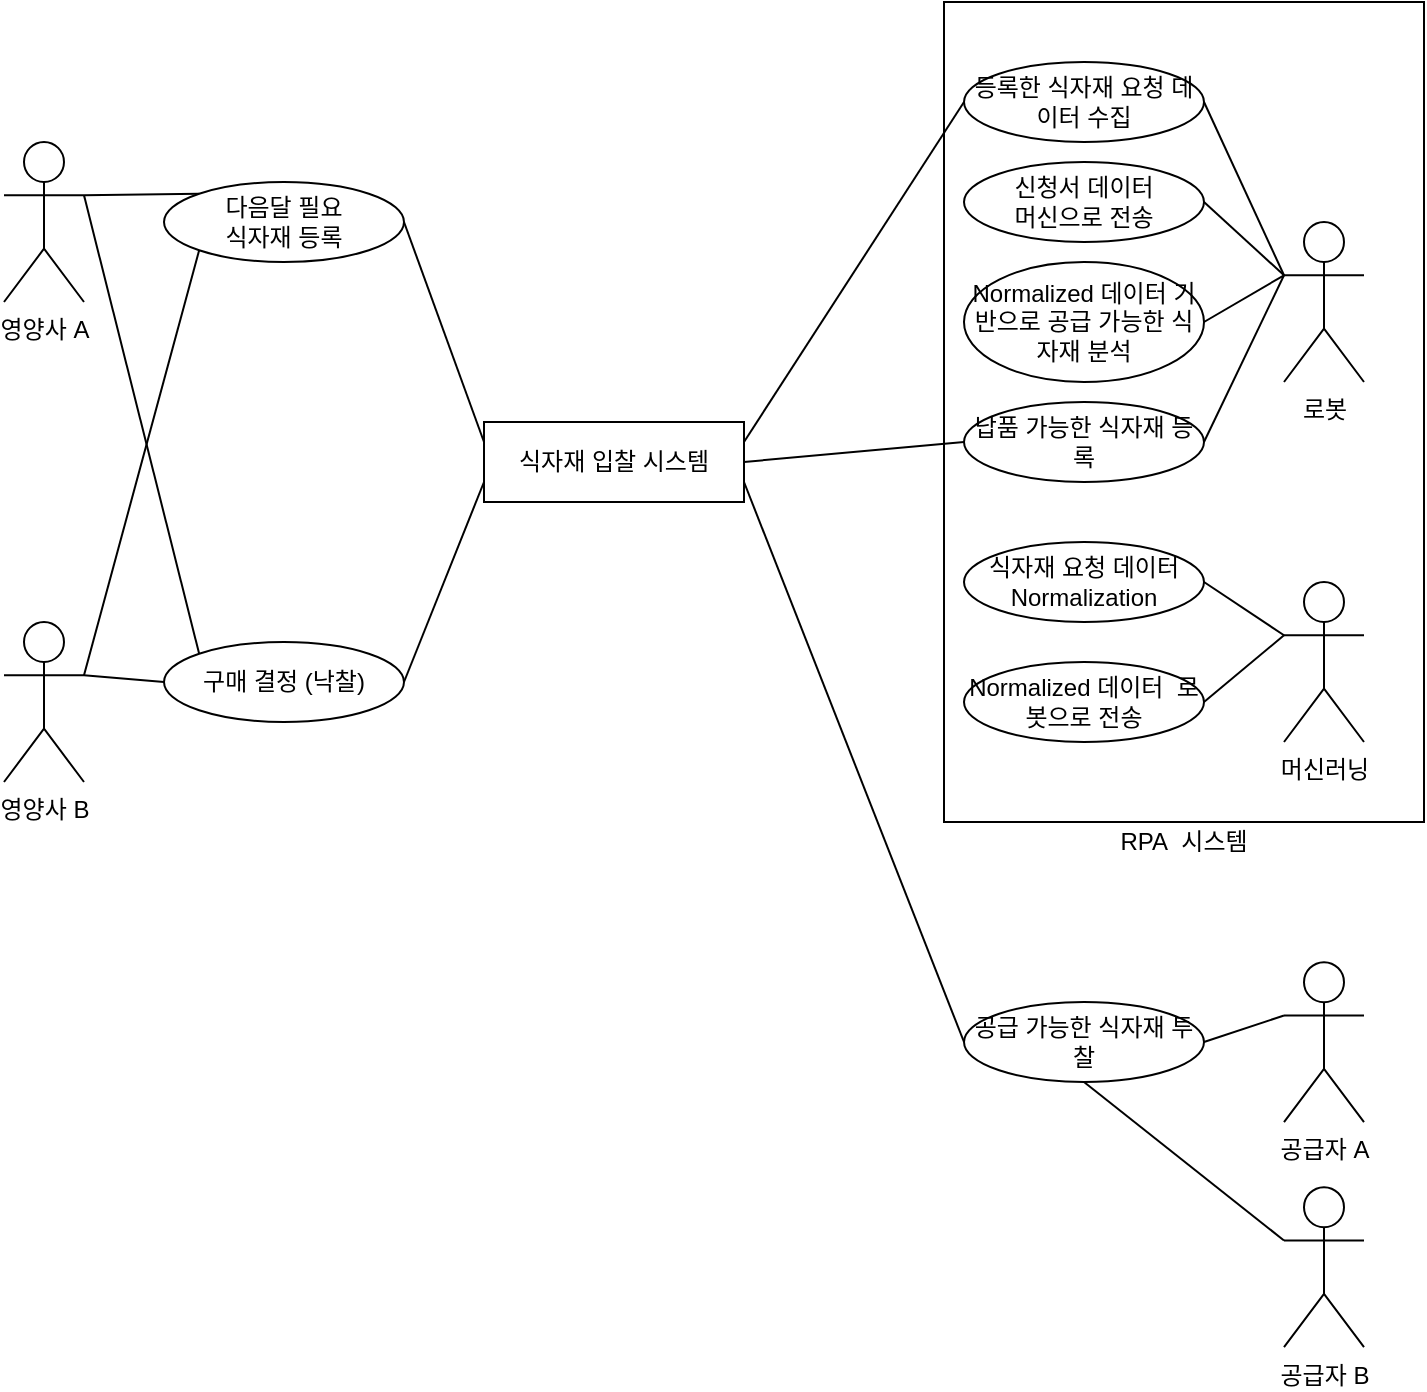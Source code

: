 <mxfile version="11.2.8" type="device" pages="1"><diagram id="SPawd6cOLPF6iIsE0XVb" name="Page-1"><mxGraphModel dx="1038" dy="556" grid="1" gridSize="10" guides="1" tooltips="1" connect="1" arrows="1" fold="1" page="1" pageScale="1" pageWidth="827" pageHeight="1169" math="0" shadow="0"><root><mxCell id="0"/><mxCell id="1" parent="0"/><mxCell id="F88VsPEDQWgYNIDqXDbt-79" value="" style="rounded=0;whiteSpace=wrap;html=1;" vertex="1" parent="1"><mxGeometry x="550" y="210" width="240" height="410" as="geometry"/></mxCell><mxCell id="F88VsPEDQWgYNIDqXDbt-3" value="영양사 B" style="shape=umlActor;verticalLabelPosition=bottom;labelBackgroundColor=#ffffff;verticalAlign=top;html=1;outlineConnect=0;" vertex="1" parent="1"><mxGeometry x="80" y="520" width="40" height="80" as="geometry"/></mxCell><mxCell id="F88VsPEDQWgYNIDqXDbt-5" value="식자재 입찰 시스템" style="rounded=0;whiteSpace=wrap;html=1;" vertex="1" parent="1"><mxGeometry x="320" y="420" width="130" height="40" as="geometry"/></mxCell><mxCell id="F88VsPEDQWgYNIDqXDbt-17" value="납품 가능한 식자재 등록" style="ellipse;whiteSpace=wrap;html=1;" vertex="1" parent="1"><mxGeometry x="560" y="410" width="120" height="40" as="geometry"/></mxCell><mxCell id="F88VsPEDQWgYNIDqXDbt-18" value="Normalized 데이터&amp;nbsp; 로봇으로 전송" style="ellipse;whiteSpace=wrap;html=1;" vertex="1" parent="1"><mxGeometry x="560" y="540" width="120" height="40" as="geometry"/></mxCell><mxCell id="F88VsPEDQWgYNIDqXDbt-19" value="등록한 식자재 요청 데이터 수집" style="ellipse;whiteSpace=wrap;html=1;" vertex="1" parent="1"><mxGeometry x="560" y="240" width="120" height="40" as="geometry"/></mxCell><mxCell id="F88VsPEDQWgYNIDqXDbt-30" value="식자재 요청 데이터Normalization" style="ellipse;whiteSpace=wrap;html=1;" vertex="1" parent="1"><mxGeometry x="560" y="480" width="120" height="40" as="geometry"/></mxCell><mxCell id="F88VsPEDQWgYNIDqXDbt-31" value="다음달 필요&lt;br&gt;식자재 등록" style="ellipse;whiteSpace=wrap;html=1;" vertex="1" parent="1"><mxGeometry x="160" y="300" width="120" height="40" as="geometry"/></mxCell><mxCell id="F88VsPEDQWgYNIDqXDbt-41" value="" style="endArrow=none;html=1;entryX=0;entryY=1;entryDx=0;entryDy=0;exitX=1;exitY=0.333;exitDx=0;exitDy=0;exitPerimeter=0;" edge="1" parent="1" source="F88VsPEDQWgYNIDqXDbt-3" target="F88VsPEDQWgYNIDqXDbt-31"><mxGeometry width="50" height="50" relative="1" as="geometry"><mxPoint x="120" y="560" as="sourcePoint"/><mxPoint x="210" y="510" as="targetPoint"/></mxGeometry></mxCell><mxCell id="F88VsPEDQWgYNIDqXDbt-42" value="영양사 A" style="shape=umlActor;verticalLabelPosition=bottom;labelBackgroundColor=#ffffff;verticalAlign=top;html=1;outlineConnect=0;" vertex="1" parent="1"><mxGeometry x="80" y="280" width="40" height="80" as="geometry"/></mxCell><mxCell id="F88VsPEDQWgYNIDqXDbt-44" value="" style="endArrow=none;html=1;entryX=0;entryY=0;entryDx=0;entryDy=0;exitX=1;exitY=0.333;exitDx=0;exitDy=0;exitPerimeter=0;" edge="1" parent="1" source="F88VsPEDQWgYNIDqXDbt-42" target="F88VsPEDQWgYNIDqXDbt-31"><mxGeometry width="50" height="50" relative="1" as="geometry"><mxPoint x="130" y="556.667" as="sourcePoint"/><mxPoint x="187.574" y="464.142" as="targetPoint"/></mxGeometry></mxCell><mxCell id="F88VsPEDQWgYNIDqXDbt-46" value="머신러닝" style="shape=umlActor;verticalLabelPosition=bottom;labelBackgroundColor=#ffffff;verticalAlign=top;html=1;outlineConnect=0;" vertex="1" parent="1"><mxGeometry x="720" y="500" width="40" height="80" as="geometry"/></mxCell><mxCell id="F88VsPEDQWgYNIDqXDbt-47" value="로봇" style="shape=umlActor;verticalLabelPosition=bottom;labelBackgroundColor=#ffffff;verticalAlign=top;html=1;outlineConnect=0;" vertex="1" parent="1"><mxGeometry x="720" y="320" width="40" height="80" as="geometry"/></mxCell><mxCell id="F88VsPEDQWgYNIDqXDbt-51" value="" style="endArrow=none;html=1;entryX=0;entryY=0.333;entryDx=0;entryDy=0;exitX=1;exitY=0.5;exitDx=0;exitDy=0;entryPerimeter=0;" edge="1" parent="1" source="F88VsPEDQWgYNIDqXDbt-19" target="F88VsPEDQWgYNIDqXDbt-47"><mxGeometry width="50" height="50" relative="1" as="geometry"><mxPoint x="620" y="270.167" as="sourcePoint"/><mxPoint x="677.574" y="389.358" as="targetPoint"/></mxGeometry></mxCell><mxCell id="F88VsPEDQWgYNIDqXDbt-52" value="" style="endArrow=none;html=1;entryX=0;entryY=0.333;entryDx=0;entryDy=0;exitX=1;exitY=0.5;exitDx=0;exitDy=0;entryPerimeter=0;" edge="1" parent="1" source="F88VsPEDQWgYNIDqXDbt-18" target="F88VsPEDQWgYNIDqXDbt-46"><mxGeometry width="50" height="50" relative="1" as="geometry"><mxPoint x="610" y="310" as="sourcePoint"/><mxPoint x="730" y="356.667" as="targetPoint"/></mxGeometry></mxCell><mxCell id="F88VsPEDQWgYNIDqXDbt-53" value="" style="endArrow=none;html=1;entryX=0;entryY=0.333;entryDx=0;entryDy=0;exitX=1;exitY=0.5;exitDx=0;exitDy=0;entryPerimeter=0;" edge="1" parent="1" source="F88VsPEDQWgYNIDqXDbt-17" target="F88VsPEDQWgYNIDqXDbt-47"><mxGeometry width="50" height="50" relative="1" as="geometry"><mxPoint x="610" y="270" as="sourcePoint"/><mxPoint x="730" y="316.667" as="targetPoint"/></mxGeometry></mxCell><mxCell id="F88VsPEDQWgYNIDqXDbt-54" value="" style="endArrow=none;html=1;exitX=1;exitY=0.5;exitDx=0;exitDy=0;entryX=0;entryY=0.333;entryDx=0;entryDy=0;entryPerimeter=0;" edge="1" parent="1" source="F88VsPEDQWgYNIDqXDbt-30" target="F88VsPEDQWgYNIDqXDbt-46"><mxGeometry width="50" height="50" relative="1" as="geometry"><mxPoint x="610" y="590" as="sourcePoint"/><mxPoint x="720" y="590" as="targetPoint"/></mxGeometry></mxCell><mxCell id="F88VsPEDQWgYNIDqXDbt-55" value="공급자 A" style="shape=umlActor;verticalLabelPosition=bottom;labelBackgroundColor=#ffffff;verticalAlign=top;html=1;outlineConnect=0;" vertex="1" parent="1"><mxGeometry x="720" y="690.1" width="40" height="80" as="geometry"/></mxCell><mxCell id="F88VsPEDQWgYNIDqXDbt-57" value="공급 가능한 식자재 투찰" style="ellipse;whiteSpace=wrap;html=1;" vertex="1" parent="1"><mxGeometry x="560" y="710" width="120" height="40" as="geometry"/></mxCell><mxCell id="F88VsPEDQWgYNIDqXDbt-58" value="신청서 데이터&lt;br&gt;머신으로 전송" style="ellipse;whiteSpace=wrap;html=1;" vertex="1" parent="1"><mxGeometry x="560" y="290" width="120" height="40" as="geometry"/></mxCell><mxCell id="F88VsPEDQWgYNIDqXDbt-59" value="" style="endArrow=none;html=1;entryX=0;entryY=0.333;entryDx=0;entryDy=0;exitX=1;exitY=0.5;exitDx=0;exitDy=0;entryPerimeter=0;" edge="1" parent="1" source="F88VsPEDQWgYNIDqXDbt-58" target="F88VsPEDQWgYNIDqXDbt-47"><mxGeometry width="50" height="50" relative="1" as="geometry"><mxPoint x="610" y="330" as="sourcePoint"/><mxPoint x="730" y="316.667" as="targetPoint"/></mxGeometry></mxCell><mxCell id="F88VsPEDQWgYNIDqXDbt-60" value="" style="endArrow=none;html=1;exitX=1;exitY=0.5;exitDx=0;exitDy=0;entryX=0;entryY=0.25;entryDx=0;entryDy=0;" edge="1" parent="1" source="F88VsPEDQWgYNIDqXDbt-31" target="F88VsPEDQWgYNIDqXDbt-5"><mxGeometry width="50" height="50" relative="1" as="geometry"><mxPoint x="255" y="510" as="sourcePoint"/><mxPoint x="305" y="460" as="targetPoint"/></mxGeometry></mxCell><mxCell id="F88VsPEDQWgYNIDqXDbt-61" value="" style="endArrow=none;html=1;exitX=1;exitY=0.25;exitDx=0;exitDy=0;" edge="1" parent="1" source="F88VsPEDQWgYNIDqXDbt-5"><mxGeometry width="50" height="50" relative="1" as="geometry"><mxPoint x="498" y="500" as="sourcePoint"/><mxPoint x="560" y="260" as="targetPoint"/></mxGeometry></mxCell><mxCell id="F88VsPEDQWgYNIDqXDbt-63" value="Normalized 데이터 기반으로 공급 가능한 식자재 분석" style="ellipse;whiteSpace=wrap;html=1;" vertex="1" parent="1"><mxGeometry x="560" y="340" width="120" height="60" as="geometry"/></mxCell><mxCell id="F88VsPEDQWgYNIDqXDbt-65" value="" style="endArrow=none;html=1;entryX=0;entryY=0.333;entryDx=0;entryDy=0;exitX=1;exitY=0.5;exitDx=0;exitDy=0;entryPerimeter=0;" edge="1" parent="1" source="F88VsPEDQWgYNIDqXDbt-63" target="F88VsPEDQWgYNIDqXDbt-47"><mxGeometry width="50" height="50" relative="1" as="geometry"><mxPoint x="690" y="370" as="sourcePoint"/><mxPoint x="730" y="316.667" as="targetPoint"/></mxGeometry></mxCell><mxCell id="F88VsPEDQWgYNIDqXDbt-66" value="" style="endArrow=none;html=1;exitX=1;exitY=0.5;exitDx=0;exitDy=0;entryX=0;entryY=0.5;entryDx=0;entryDy=0;" edge="1" parent="1" source="F88VsPEDQWgYNIDqXDbt-5" target="F88VsPEDQWgYNIDqXDbt-17"><mxGeometry width="50" height="50" relative="1" as="geometry"><mxPoint x="498" y="677.5" as="sourcePoint"/><mxPoint x="548" y="627.5" as="targetPoint"/></mxGeometry></mxCell><mxCell id="F88VsPEDQWgYNIDqXDbt-68" value="" style="endArrow=none;html=1;exitX=1;exitY=0.5;exitDx=0;exitDy=0;entryX=0;entryY=0.333;entryDx=0;entryDy=0;entryPerimeter=0;" edge="1" parent="1" source="F88VsPEDQWgYNIDqXDbt-57" target="F88VsPEDQWgYNIDqXDbt-55"><mxGeometry width="50" height="50" relative="1" as="geometry"><mxPoint x="540" y="462.5" as="sourcePoint"/><mxPoint x="650" y="432.5" as="targetPoint"/></mxGeometry></mxCell><mxCell id="F88VsPEDQWgYNIDqXDbt-69" value="구매 결정 (낙찰)" style="ellipse;whiteSpace=wrap;html=1;" vertex="1" parent="1"><mxGeometry x="160" y="530" width="120" height="40" as="geometry"/></mxCell><mxCell id="F88VsPEDQWgYNIDqXDbt-70" value="" style="endArrow=none;html=1;exitX=1;exitY=0.333;exitDx=0;exitDy=0;exitPerimeter=0;entryX=0;entryY=0.5;entryDx=0;entryDy=0;" edge="1" parent="1" source="F88VsPEDQWgYNIDqXDbt-3" target="F88VsPEDQWgYNIDqXDbt-69"><mxGeometry width="50" height="50" relative="1" as="geometry"><mxPoint x="150" y="584" as="sourcePoint"/><mxPoint x="200" y="534" as="targetPoint"/></mxGeometry></mxCell><mxCell id="F88VsPEDQWgYNIDqXDbt-71" value="" style="endArrow=none;html=1;entryX=0;entryY=0;entryDx=0;entryDy=0;exitX=1;exitY=0.333;exitDx=0;exitDy=0;exitPerimeter=0;" edge="1" parent="1" source="F88VsPEDQWgYNIDqXDbt-42" target="F88VsPEDQWgYNIDqXDbt-69"><mxGeometry width="50" height="50" relative="1" as="geometry"><mxPoint x="120" y="310" as="sourcePoint"/><mxPoint x="130" y="415" as="targetPoint"/></mxGeometry></mxCell><mxCell id="F88VsPEDQWgYNIDqXDbt-72" value="" style="endArrow=none;html=1;entryX=0;entryY=0.75;entryDx=0;entryDy=0;exitX=1;exitY=0.5;exitDx=0;exitDy=0;" edge="1" parent="1" source="F88VsPEDQWgYNIDqXDbt-69" target="F88VsPEDQWgYNIDqXDbt-5"><mxGeometry width="50" height="50" relative="1" as="geometry"><mxPoint x="130" y="556.667" as="sourcePoint"/><mxPoint x="187.574" y="344.142" as="targetPoint"/></mxGeometry></mxCell><mxCell id="F88VsPEDQWgYNIDqXDbt-73" value="" style="endArrow=none;html=1;exitX=1;exitY=0.75;exitDx=0;exitDy=0;entryX=0;entryY=0.5;entryDx=0;entryDy=0;" edge="1" parent="1" source="F88VsPEDQWgYNIDqXDbt-5" target="F88VsPEDQWgYNIDqXDbt-57"><mxGeometry width="50" height="50" relative="1" as="geometry"><mxPoint x="480" y="610" as="sourcePoint"/><mxPoint x="530" y="560" as="targetPoint"/></mxGeometry></mxCell><mxCell id="F88VsPEDQWgYNIDqXDbt-76" value="공급자 B" style="shape=umlActor;verticalLabelPosition=bottom;labelBackgroundColor=#ffffff;verticalAlign=top;html=1;outlineConnect=0;" vertex="1" parent="1"><mxGeometry x="720" y="802.6" width="40" height="80" as="geometry"/></mxCell><mxCell id="F88VsPEDQWgYNIDqXDbt-78" value="" style="endArrow=none;html=1;exitX=0.5;exitY=1;exitDx=0;exitDy=0;entryX=0;entryY=0.333;entryDx=0;entryDy=0;entryPerimeter=0;" edge="1" parent="1" source="F88VsPEDQWgYNIDqXDbt-57" target="F88VsPEDQWgYNIDqXDbt-76"><mxGeometry width="50" height="50" relative="1" as="geometry"><mxPoint x="690" y="740" as="sourcePoint"/><mxPoint x="730" y="726.767" as="targetPoint"/></mxGeometry></mxCell><mxCell id="F88VsPEDQWgYNIDqXDbt-80" value="RPA&amp;nbsp; 시스템" style="text;html=1;strokeColor=none;fillColor=none;align=center;verticalAlign=middle;whiteSpace=wrap;rounded=0;" vertex="1" parent="1"><mxGeometry x="550" y="620" width="240" height="20" as="geometry"/></mxCell></root></mxGraphModel></diagram></mxfile>